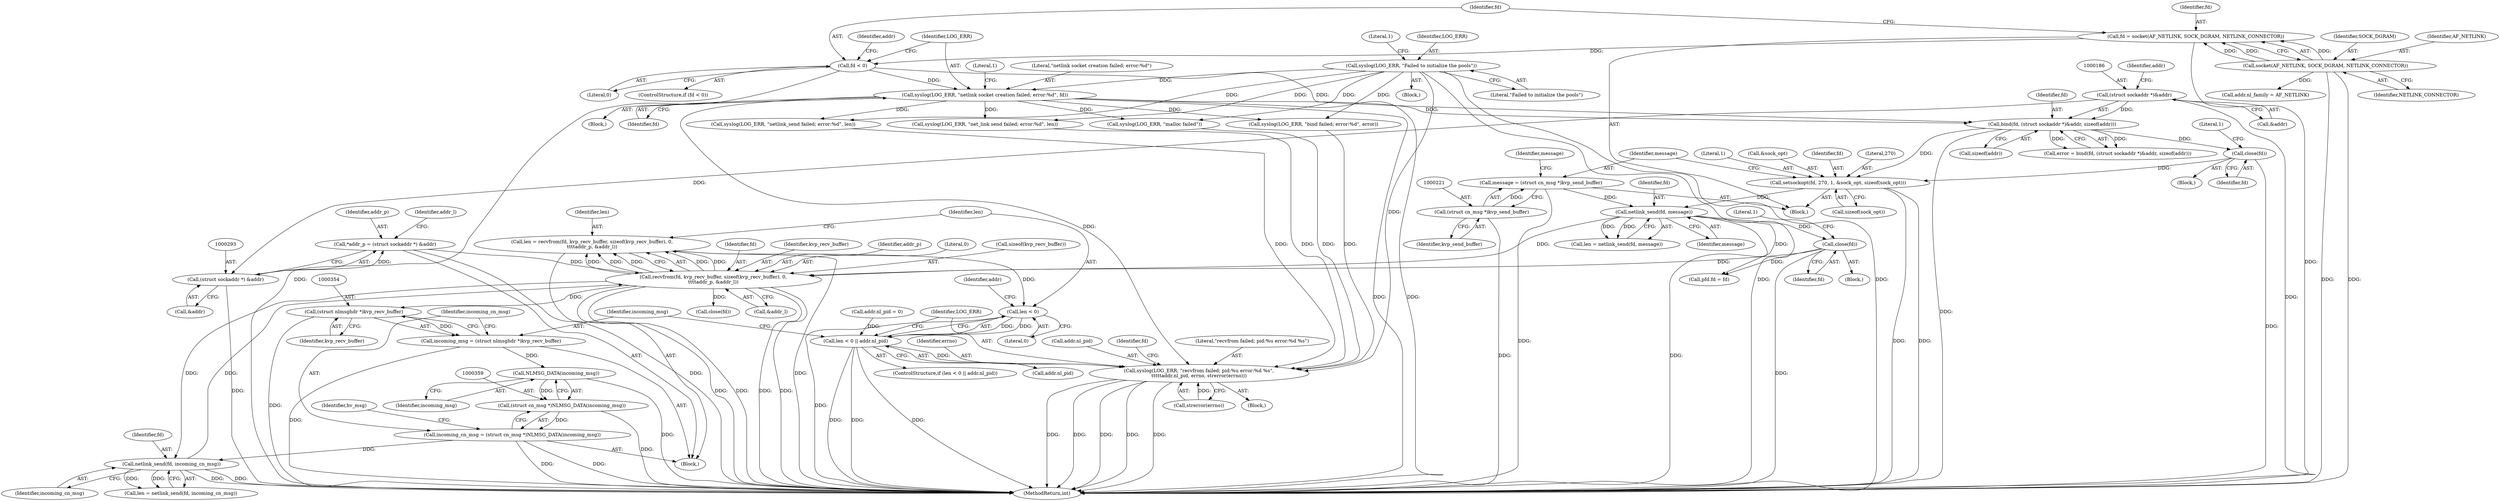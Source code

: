 digraph "0_linux_bcc2c9c3fff859e0eb019fe6fec26f9b8eba795c@API" {
"1000317" [label="(Call,len = recvfrom(fd, kvp_recv_buffer, sizeof(kvp_recv_buffer), 0,\n\t\t\t\taddr_p, &addr_l))"];
"1000319" [label="(Call,recvfrom(fd, kvp_recv_buffer, sizeof(kvp_recv_buffer), 0,\n\t\t\t\taddr_p, &addr_l))"];
"1000769" [label="(Call,netlink_send(fd, incoming_cn_msg))"];
"1000356" [label="(Call,incoming_cn_msg = (struct cn_msg *)NLMSG_DATA(incoming_msg))"];
"1000358" [label="(Call,(struct cn_msg *)NLMSG_DATA(incoming_msg))"];
"1000360" [label="(Call,NLMSG_DATA(incoming_msg))"];
"1000351" [label="(Call,incoming_msg = (struct nlmsghdr *)kvp_recv_buffer)"];
"1000353" [label="(Call,(struct nlmsghdr *)kvp_recv_buffer)"];
"1000264" [label="(Call,netlink_send(fd, message))"];
"1000210" [label="(Call,setsockopt(fd, 270, 1, &sock_opt, sizeof(sock_opt)))"];
"1000200" [label="(Call,close(fd))"];
"1000183" [label="(Call,bind(fd, (struct sockaddr *)&addr, sizeof(addr)))"];
"1000150" [label="(Call,fd < 0)"];
"1000143" [label="(Call,fd = socket(AF_NETLINK, SOCK_DGRAM, NETLINK_CONNECTOR))"];
"1000145" [label="(Call,socket(AF_NETLINK, SOCK_DGRAM, NETLINK_CONNECTOR))"];
"1000154" [label="(Call,syslog(LOG_ERR, \"netlink socket creation failed; error:%d\", fd))"];
"1000137" [label="(Call,syslog(LOG_ERR, \"Failed to initialize the pools\"))"];
"1000185" [label="(Call,(struct sockaddr *)&addr)"];
"1000218" [label="(Call,message = (struct cn_msg *)kvp_send_buffer)"];
"1000220" [label="(Call,(struct cn_msg *)kvp_send_buffer)"];
"1000276" [label="(Call,close(fd))"];
"1000290" [label="(Call,*addr_p = (struct sockaddr *) &addr)"];
"1000292" [label="(Call,(struct sockaddr *) &addr)"];
"1000330" [label="(Call,len < 0)"];
"1000329" [label="(Call,len < 0 || addr.nl_pid)"];
"1000337" [label="(Call,syslog(LOG_ERR, \"recvfrom failed; pid:%u error:%d %s\",\n\t\t\t\t\taddr.nl_pid, errno, strerror(errno)))"];
"1000334" [label="(Identifier,addr)"];
"1000219" [label="(Identifier,message)"];
"1000264" [label="(Call,netlink_send(fd, message))"];
"1000211" [label="(Identifier,fd)"];
"1000336" [label="(Block,)"];
"1000339" [label="(Literal,\"recvfrom failed; pid:%u error:%d %s\")"];
"1000216" [label="(Call,sizeof(sock_opt))"];
"1000325" [label="(Identifier,addr_p)"];
"1000160" [label="(Literal,1)"];
"1000298" [label="(Identifier,addr_l)"];
"1000333" [label="(Call,addr.nl_pid)"];
"1000358" [label="(Call,(struct cn_msg *)NLMSG_DATA(incoming_msg))"];
"1000201" [label="(Identifier,fd)"];
"1000324" [label="(Literal,0)"];
"1000210" [label="(Call,setsockopt(fd, 270, 1, &sock_opt, sizeof(sock_opt)))"];
"1000155" [label="(Identifier,LOG_ERR)"];
"1000346" [label="(Call,close(fd))"];
"1000332" [label="(Literal,0)"];
"1000272" [label="(Call,syslog(LOG_ERR, \"netlink_send failed; error:%d\", len))"];
"1000777" [label="(Call,syslog(LOG_ERR, \"net_link send failed; error:%d\", len))"];
"1000138" [label="(Identifier,LOG_ERR)"];
"1000331" [label="(Identifier,len)"];
"1000361" [label="(Identifier,incoming_msg)"];
"1000343" [label="(Identifier,errno)"];
"1000338" [label="(Identifier,LOG_ERR)"];
"1000195" [label="(Block,)"];
"1000148" [label="(Identifier,NETLINK_CONNECTOR)"];
"1000154" [label="(Call,syslog(LOG_ERR, \"netlink socket creation failed; error:%d\", fd))"];
"1000290" [label="(Call,*addr_p = (struct sockaddr *) &addr)"];
"1000151" [label="(Identifier,fd)"];
"1000357" [label="(Identifier,incoming_cn_msg)"];
"1000142" [label="(Literal,1)"];
"1000322" [label="(Call,sizeof(kvp_recv_buffer))"];
"1000291" [label="(Identifier,addr_p)"];
"1000149" [label="(ControlStructure,if (fd < 0))"];
"1000784" [label="(MethodReturn,int)"];
"1000317" [label="(Call,len = recvfrom(fd, kvp_recv_buffer, sizeof(kvp_recv_buffer), 0,\n\t\t\t\taddr_p, &addr_l))"];
"1000294" [label="(Call,&addr)"];
"1000212" [label="(Literal,270)"];
"1000288" [label="(Block,)"];
"1000276" [label="(Call,close(fd))"];
"1000226" [label="(Identifier,message)"];
"1000280" [label="(Literal,1)"];
"1000352" [label="(Identifier,incoming_msg)"];
"1000136" [label="(Block,)"];
"1000184" [label="(Identifier,fd)"];
"1000318" [label="(Identifier,len)"];
"1000109" [label="(Block,)"];
"1000351" [label="(Call,incoming_msg = (struct nlmsghdr *)kvp_recv_buffer)"];
"1000770" [label="(Identifier,fd)"];
"1000353" [label="(Call,(struct nlmsghdr *)kvp_recv_buffer)"];
"1000214" [label="(Call,&sock_opt)"];
"1000183" [label="(Call,bind(fd, (struct sockaddr *)&addr, sizeof(addr)))"];
"1000271" [label="(Block,)"];
"1000320" [label="(Identifier,fd)"];
"1000266" [label="(Identifier,message)"];
"1000328" [label="(ControlStructure,if (len < 0 || addr.nl_pid))"];
"1000156" [label="(Literal,\"netlink socket creation failed; error:%d\")"];
"1000363" [label="(Identifier,hv_msg)"];
"1000281" [label="(Call,pfd.fd = fd)"];
"1000171" [label="(Call,addr.nl_pid = 0)"];
"1000326" [label="(Call,&addr_l)"];
"1000144" [label="(Identifier,fd)"];
"1000189" [label="(Call,sizeof(addr))"];
"1000292" [label="(Call,(struct sockaddr *) &addr)"];
"1000147" [label="(Identifier,SOCK_DGRAM)"];
"1000150" [label="(Call,fd < 0)"];
"1000222" [label="(Identifier,kvp_send_buffer)"];
"1000355" [label="(Identifier,kvp_recv_buffer)"];
"1000340" [label="(Call,addr.nl_pid)"];
"1000187" [label="(Call,&addr)"];
"1000344" [label="(Call,strerror(errno))"];
"1000190" [label="(Identifier,addr)"];
"1000319" [label="(Call,recvfrom(fd, kvp_recv_buffer, sizeof(kvp_recv_buffer), 0,\n\t\t\t\taddr_p, &addr_l))"];
"1000152" [label="(Literal,0)"];
"1000204" [label="(Literal,1)"];
"1000360" [label="(Call,NLMSG_DATA(incoming_msg))"];
"1000137" [label="(Call,syslog(LOG_ERR, \"Failed to initialize the pools\"))"];
"1000153" [label="(Block,)"];
"1000347" [label="(Identifier,fd)"];
"1000145" [label="(Call,socket(AF_NETLINK, SOCK_DGRAM, NETLINK_CONNECTOR))"];
"1000218" [label="(Call,message = (struct cn_msg *)kvp_send_buffer)"];
"1000213" [label="(Literal,1)"];
"1000321" [label="(Identifier,kvp_recv_buffer)"];
"1000139" [label="(Literal,\"Failed to initialize the pools\")"];
"1000200" [label="(Call,close(fd))"];
"1000161" [label="(Call,addr.nl_family = AF_NETLINK)"];
"1000163" [label="(Identifier,addr)"];
"1000265" [label="(Identifier,fd)"];
"1000767" [label="(Call,len = netlink_send(fd, incoming_cn_msg))"];
"1000356" [label="(Call,incoming_cn_msg = (struct cn_msg *)NLMSG_DATA(incoming_msg))"];
"1000769" [label="(Call,netlink_send(fd, incoming_cn_msg))"];
"1000262" [label="(Call,len = netlink_send(fd, message))"];
"1000143" [label="(Call,fd = socket(AF_NETLINK, SOCK_DGRAM, NETLINK_CONNECTOR))"];
"1000157" [label="(Identifier,fd)"];
"1000220" [label="(Call,(struct cn_msg *)kvp_send_buffer)"];
"1000185" [label="(Call,(struct sockaddr *)&addr)"];
"1000771" [label="(Identifier,incoming_cn_msg)"];
"1000181" [label="(Call,error = bind(fd, (struct sockaddr *)&addr, sizeof(addr)))"];
"1000407" [label="(Call,syslog(LOG_ERR, \"malloc failed\"))"];
"1000196" [label="(Call,syslog(LOG_ERR, \"bind failed; error:%d\", error))"];
"1000329" [label="(Call,len < 0 || addr.nl_pid)"];
"1000330" [label="(Call,len < 0)"];
"1000146" [label="(Identifier,AF_NETLINK)"];
"1000337" [label="(Call,syslog(LOG_ERR, \"recvfrom failed; pid:%u error:%d %s\",\n\t\t\t\t\taddr.nl_pid, errno, strerror(errno)))"];
"1000277" [label="(Identifier,fd)"];
"1000317" -> "1000288"  [label="AST: "];
"1000317" -> "1000319"  [label="CFG: "];
"1000318" -> "1000317"  [label="AST: "];
"1000319" -> "1000317"  [label="AST: "];
"1000331" -> "1000317"  [label="CFG: "];
"1000317" -> "1000784"  [label="DDG: "];
"1000319" -> "1000317"  [label="DDG: "];
"1000319" -> "1000317"  [label="DDG: "];
"1000319" -> "1000317"  [label="DDG: "];
"1000319" -> "1000317"  [label="DDG: "];
"1000319" -> "1000317"  [label="DDG: "];
"1000317" -> "1000330"  [label="DDG: "];
"1000319" -> "1000326"  [label="CFG: "];
"1000320" -> "1000319"  [label="AST: "];
"1000321" -> "1000319"  [label="AST: "];
"1000322" -> "1000319"  [label="AST: "];
"1000324" -> "1000319"  [label="AST: "];
"1000325" -> "1000319"  [label="AST: "];
"1000326" -> "1000319"  [label="AST: "];
"1000319" -> "1000784"  [label="DDG: "];
"1000319" -> "1000784"  [label="DDG: "];
"1000319" -> "1000784"  [label="DDG: "];
"1000319" -> "1000784"  [label="DDG: "];
"1000769" -> "1000319"  [label="DDG: "];
"1000264" -> "1000319"  [label="DDG: "];
"1000276" -> "1000319"  [label="DDG: "];
"1000290" -> "1000319"  [label="DDG: "];
"1000319" -> "1000346"  [label="DDG: "];
"1000319" -> "1000353"  [label="DDG: "];
"1000319" -> "1000769"  [label="DDG: "];
"1000769" -> "1000767"  [label="AST: "];
"1000769" -> "1000771"  [label="CFG: "];
"1000770" -> "1000769"  [label="AST: "];
"1000771" -> "1000769"  [label="AST: "];
"1000767" -> "1000769"  [label="CFG: "];
"1000769" -> "1000784"  [label="DDG: "];
"1000769" -> "1000784"  [label="DDG: "];
"1000769" -> "1000767"  [label="DDG: "];
"1000769" -> "1000767"  [label="DDG: "];
"1000356" -> "1000769"  [label="DDG: "];
"1000356" -> "1000288"  [label="AST: "];
"1000356" -> "1000358"  [label="CFG: "];
"1000357" -> "1000356"  [label="AST: "];
"1000358" -> "1000356"  [label="AST: "];
"1000363" -> "1000356"  [label="CFG: "];
"1000356" -> "1000784"  [label="DDG: "];
"1000356" -> "1000784"  [label="DDG: "];
"1000358" -> "1000356"  [label="DDG: "];
"1000358" -> "1000360"  [label="CFG: "];
"1000359" -> "1000358"  [label="AST: "];
"1000360" -> "1000358"  [label="AST: "];
"1000358" -> "1000784"  [label="DDG: "];
"1000360" -> "1000358"  [label="DDG: "];
"1000360" -> "1000361"  [label="CFG: "];
"1000361" -> "1000360"  [label="AST: "];
"1000360" -> "1000784"  [label="DDG: "];
"1000351" -> "1000360"  [label="DDG: "];
"1000351" -> "1000288"  [label="AST: "];
"1000351" -> "1000353"  [label="CFG: "];
"1000352" -> "1000351"  [label="AST: "];
"1000353" -> "1000351"  [label="AST: "];
"1000357" -> "1000351"  [label="CFG: "];
"1000351" -> "1000784"  [label="DDG: "];
"1000353" -> "1000351"  [label="DDG: "];
"1000353" -> "1000355"  [label="CFG: "];
"1000354" -> "1000353"  [label="AST: "];
"1000355" -> "1000353"  [label="AST: "];
"1000353" -> "1000784"  [label="DDG: "];
"1000264" -> "1000262"  [label="AST: "];
"1000264" -> "1000266"  [label="CFG: "];
"1000265" -> "1000264"  [label="AST: "];
"1000266" -> "1000264"  [label="AST: "];
"1000262" -> "1000264"  [label="CFG: "];
"1000264" -> "1000784"  [label="DDG: "];
"1000264" -> "1000262"  [label="DDG: "];
"1000264" -> "1000262"  [label="DDG: "];
"1000210" -> "1000264"  [label="DDG: "];
"1000218" -> "1000264"  [label="DDG: "];
"1000264" -> "1000276"  [label="DDG: "];
"1000264" -> "1000281"  [label="DDG: "];
"1000210" -> "1000109"  [label="AST: "];
"1000210" -> "1000216"  [label="CFG: "];
"1000211" -> "1000210"  [label="AST: "];
"1000212" -> "1000210"  [label="AST: "];
"1000213" -> "1000210"  [label="AST: "];
"1000214" -> "1000210"  [label="AST: "];
"1000216" -> "1000210"  [label="AST: "];
"1000219" -> "1000210"  [label="CFG: "];
"1000210" -> "1000784"  [label="DDG: "];
"1000210" -> "1000784"  [label="DDG: "];
"1000200" -> "1000210"  [label="DDG: "];
"1000183" -> "1000210"  [label="DDG: "];
"1000200" -> "1000195"  [label="AST: "];
"1000200" -> "1000201"  [label="CFG: "];
"1000201" -> "1000200"  [label="AST: "];
"1000204" -> "1000200"  [label="CFG: "];
"1000200" -> "1000784"  [label="DDG: "];
"1000183" -> "1000200"  [label="DDG: "];
"1000183" -> "1000181"  [label="AST: "];
"1000183" -> "1000189"  [label="CFG: "];
"1000184" -> "1000183"  [label="AST: "];
"1000185" -> "1000183"  [label="AST: "];
"1000189" -> "1000183"  [label="AST: "];
"1000181" -> "1000183"  [label="CFG: "];
"1000183" -> "1000784"  [label="DDG: "];
"1000183" -> "1000181"  [label="DDG: "];
"1000183" -> "1000181"  [label="DDG: "];
"1000150" -> "1000183"  [label="DDG: "];
"1000154" -> "1000183"  [label="DDG: "];
"1000185" -> "1000183"  [label="DDG: "];
"1000150" -> "1000149"  [label="AST: "];
"1000150" -> "1000152"  [label="CFG: "];
"1000151" -> "1000150"  [label="AST: "];
"1000152" -> "1000150"  [label="AST: "];
"1000155" -> "1000150"  [label="CFG: "];
"1000163" -> "1000150"  [label="CFG: "];
"1000150" -> "1000784"  [label="DDG: "];
"1000143" -> "1000150"  [label="DDG: "];
"1000150" -> "1000154"  [label="DDG: "];
"1000143" -> "1000109"  [label="AST: "];
"1000143" -> "1000145"  [label="CFG: "];
"1000144" -> "1000143"  [label="AST: "];
"1000145" -> "1000143"  [label="AST: "];
"1000151" -> "1000143"  [label="CFG: "];
"1000143" -> "1000784"  [label="DDG: "];
"1000145" -> "1000143"  [label="DDG: "];
"1000145" -> "1000143"  [label="DDG: "];
"1000145" -> "1000143"  [label="DDG: "];
"1000145" -> "1000148"  [label="CFG: "];
"1000146" -> "1000145"  [label="AST: "];
"1000147" -> "1000145"  [label="AST: "];
"1000148" -> "1000145"  [label="AST: "];
"1000145" -> "1000784"  [label="DDG: "];
"1000145" -> "1000784"  [label="DDG: "];
"1000145" -> "1000161"  [label="DDG: "];
"1000154" -> "1000153"  [label="AST: "];
"1000154" -> "1000157"  [label="CFG: "];
"1000155" -> "1000154"  [label="AST: "];
"1000156" -> "1000154"  [label="AST: "];
"1000157" -> "1000154"  [label="AST: "];
"1000160" -> "1000154"  [label="CFG: "];
"1000154" -> "1000784"  [label="DDG: "];
"1000154" -> "1000784"  [label="DDG: "];
"1000137" -> "1000154"  [label="DDG: "];
"1000154" -> "1000196"  [label="DDG: "];
"1000154" -> "1000272"  [label="DDG: "];
"1000154" -> "1000337"  [label="DDG: "];
"1000154" -> "1000407"  [label="DDG: "];
"1000154" -> "1000777"  [label="DDG: "];
"1000137" -> "1000136"  [label="AST: "];
"1000137" -> "1000139"  [label="CFG: "];
"1000138" -> "1000137"  [label="AST: "];
"1000139" -> "1000137"  [label="AST: "];
"1000142" -> "1000137"  [label="CFG: "];
"1000137" -> "1000784"  [label="DDG: "];
"1000137" -> "1000784"  [label="DDG: "];
"1000137" -> "1000196"  [label="DDG: "];
"1000137" -> "1000272"  [label="DDG: "];
"1000137" -> "1000337"  [label="DDG: "];
"1000137" -> "1000407"  [label="DDG: "];
"1000137" -> "1000777"  [label="DDG: "];
"1000185" -> "1000187"  [label="CFG: "];
"1000186" -> "1000185"  [label="AST: "];
"1000187" -> "1000185"  [label="AST: "];
"1000190" -> "1000185"  [label="CFG: "];
"1000185" -> "1000784"  [label="DDG: "];
"1000185" -> "1000292"  [label="DDG: "];
"1000218" -> "1000109"  [label="AST: "];
"1000218" -> "1000220"  [label="CFG: "];
"1000219" -> "1000218"  [label="AST: "];
"1000220" -> "1000218"  [label="AST: "];
"1000226" -> "1000218"  [label="CFG: "];
"1000218" -> "1000784"  [label="DDG: "];
"1000220" -> "1000218"  [label="DDG: "];
"1000220" -> "1000222"  [label="CFG: "];
"1000221" -> "1000220"  [label="AST: "];
"1000222" -> "1000220"  [label="AST: "];
"1000220" -> "1000784"  [label="DDG: "];
"1000276" -> "1000271"  [label="AST: "];
"1000276" -> "1000277"  [label="CFG: "];
"1000277" -> "1000276"  [label="AST: "];
"1000280" -> "1000276"  [label="CFG: "];
"1000276" -> "1000784"  [label="DDG: "];
"1000276" -> "1000281"  [label="DDG: "];
"1000290" -> "1000288"  [label="AST: "];
"1000290" -> "1000292"  [label="CFG: "];
"1000291" -> "1000290"  [label="AST: "];
"1000292" -> "1000290"  [label="AST: "];
"1000298" -> "1000290"  [label="CFG: "];
"1000290" -> "1000784"  [label="DDG: "];
"1000292" -> "1000290"  [label="DDG: "];
"1000292" -> "1000294"  [label="CFG: "];
"1000293" -> "1000292"  [label="AST: "];
"1000294" -> "1000292"  [label="AST: "];
"1000292" -> "1000784"  [label="DDG: "];
"1000330" -> "1000329"  [label="AST: "];
"1000330" -> "1000332"  [label="CFG: "];
"1000331" -> "1000330"  [label="AST: "];
"1000332" -> "1000330"  [label="AST: "];
"1000334" -> "1000330"  [label="CFG: "];
"1000329" -> "1000330"  [label="CFG: "];
"1000330" -> "1000784"  [label="DDG: "];
"1000330" -> "1000329"  [label="DDG: "];
"1000330" -> "1000329"  [label="DDG: "];
"1000329" -> "1000328"  [label="AST: "];
"1000329" -> "1000333"  [label="CFG: "];
"1000333" -> "1000329"  [label="AST: "];
"1000338" -> "1000329"  [label="CFG: "];
"1000352" -> "1000329"  [label="CFG: "];
"1000329" -> "1000784"  [label="DDG: "];
"1000329" -> "1000784"  [label="DDG: "];
"1000329" -> "1000784"  [label="DDG: "];
"1000171" -> "1000329"  [label="DDG: "];
"1000329" -> "1000337"  [label="DDG: "];
"1000337" -> "1000336"  [label="AST: "];
"1000337" -> "1000344"  [label="CFG: "];
"1000338" -> "1000337"  [label="AST: "];
"1000339" -> "1000337"  [label="AST: "];
"1000340" -> "1000337"  [label="AST: "];
"1000343" -> "1000337"  [label="AST: "];
"1000344" -> "1000337"  [label="AST: "];
"1000347" -> "1000337"  [label="CFG: "];
"1000337" -> "1000784"  [label="DDG: "];
"1000337" -> "1000784"  [label="DDG: "];
"1000337" -> "1000784"  [label="DDG: "];
"1000337" -> "1000784"  [label="DDG: "];
"1000337" -> "1000784"  [label="DDG: "];
"1000407" -> "1000337"  [label="DDG: "];
"1000777" -> "1000337"  [label="DDG: "];
"1000196" -> "1000337"  [label="DDG: "];
"1000272" -> "1000337"  [label="DDG: "];
"1000344" -> "1000337"  [label="DDG: "];
}

